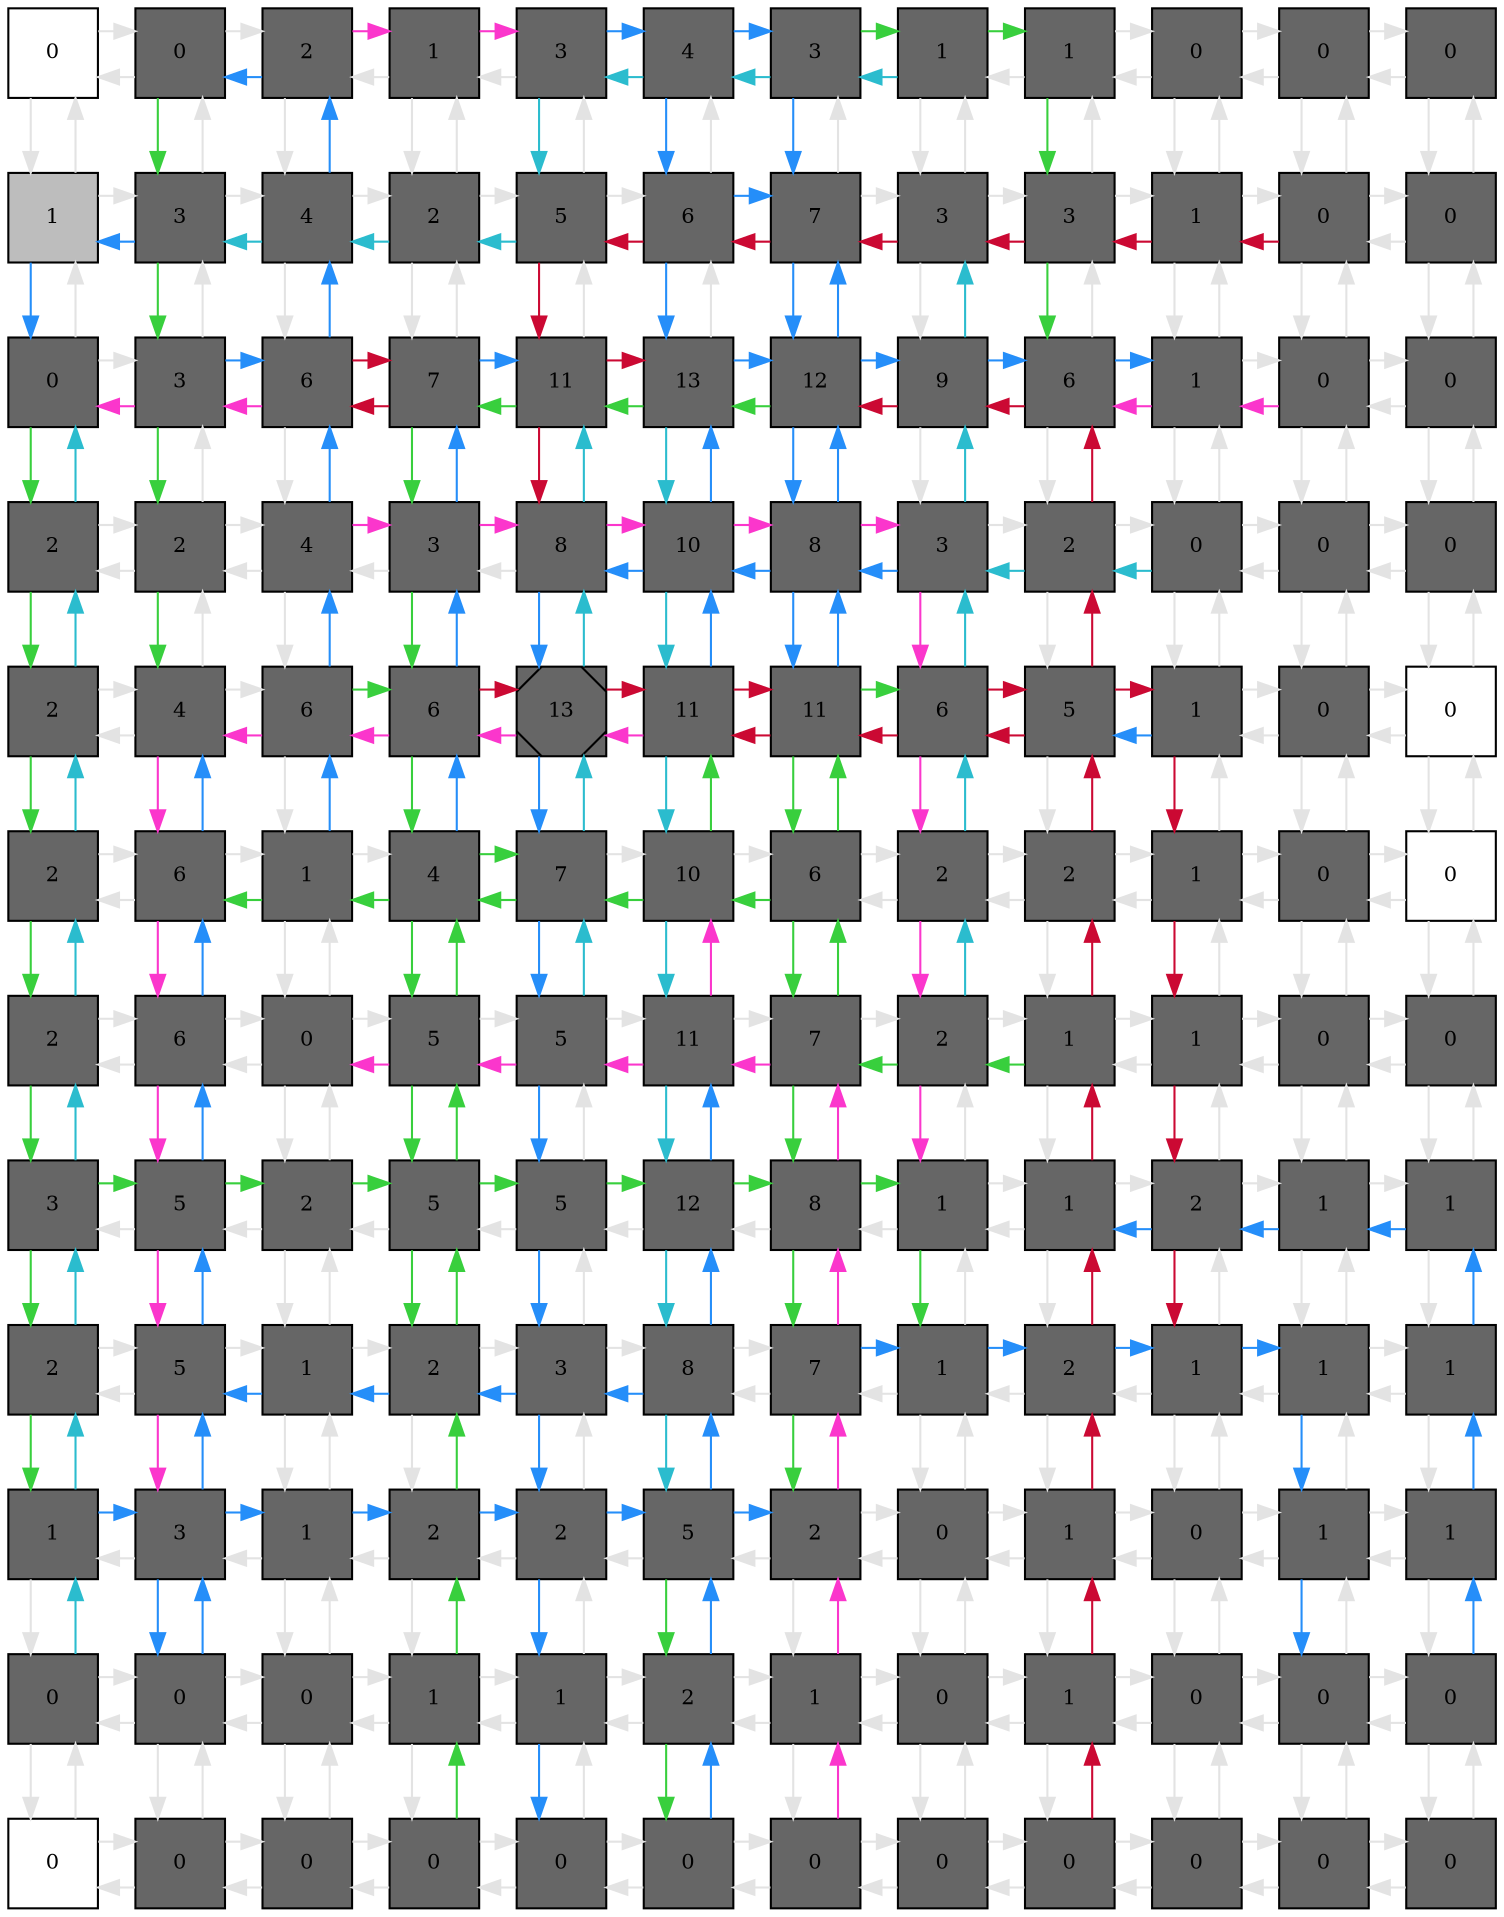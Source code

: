 digraph layout  {
rankdir=TB;
splines=ortho;
node [fixedsize=false, style=filled, width="0.6"];
edge [constraint=false];
0 [fillcolor="#FFFFFF", fontsize=10, label=0, shape=square, tooltip="name: None,\nin_degree: 2,\nout_degree: 2"];
1 [fillcolor="#666666", fontsize=10, label=0, shape=square, tooltip="name:  p115RhoGEF ,\nin_degree: 3,\nout_degree: 3"];
2 [fillcolor="#666666", fontsize=10, label=2, shape=square, tooltip="name:  Ga_1213 ,\nin_degree: 3,\nout_degree: 3"];
3 [fillcolor="#666666", fontsize=10, label=1, shape=square, tooltip="name:  Gbg_1213 ,\nin_degree: 3,\nout_degree: 3"];
4 [fillcolor="#666666", fontsize=10, label=3, shape=square, tooltip="name:  CaMK ,\nin_degree: 3,\nout_degree: 3"];
5 [fillcolor="#666666", fontsize=10, label=4, shape=square, tooltip="name:  CaMKK ,\nin_degree: 3,\nout_degree: 3"];
6 [fillcolor="#666666", fontsize=10, label=3, shape=square, tooltip="name:  RGS ,\nin_degree: 3,\nout_degree: 3"];
7 [fillcolor="#666666", fontsize=10, label=1, shape=square, tooltip="name:  alpha_1213R ,\nin_degree: 3,\nout_degree: 3"];
8 [fillcolor="#666666", fontsize=10, label=1, shape=square, tooltip="name:  Palpha_1213R ,\nin_degree: 3,\nout_degree: 3"];
9 [fillcolor="#666666", fontsize=10, label=0, shape=square, tooltip="name:  Palpha_sR ,\nin_degree: 3,\nout_degree: 3"];
10 [fillcolor="#666666", fontsize=10, label=0, shape=square, tooltip="name:  Palpha_qR ,\nin_degree: 3,\nout_degree: 3"];
11 [fillcolor="#666666", fontsize=10, label=0, shape=square, tooltip="name:  alpha_1213L ,\nin_degree: 2,\nout_degree: 2"];
12 [fillcolor="#bdbdbd", fontsize=10, label=1, shape=square, tooltip="name: None,\nin_degree: 3,\nout_degree: 3"];
13 [fillcolor="#666666", fontsize=10, label=3, shape=square, tooltip="name:  ExtPump ,\nin_degree: 4,\nout_degree: 4"];
14 [fillcolor="#666666", fontsize=10, label=4, shape=square, tooltip="name:  IP3 ,\nin_degree: 4,\nout_degree: 4"];
15 [fillcolor="#666666", fontsize=10, label=2, shape=square, tooltip="name:  Ca ,\nin_degree: 4,\nout_degree: 4"];
16 [fillcolor="#666666", fontsize=10, label=5, shape=square, tooltip="name:  IP3R1 ,\nin_degree: 4,\nout_degree: 4"];
17 [fillcolor="#666666", fontsize=10, label=6, shape=square, tooltip="name:  CaM ,\nin_degree: 4,\nout_degree: 4"];
18 [fillcolor="#666666", fontsize=10, label=7, shape=square, tooltip="name:  PLC_B ,\nin_degree: 4,\nout_degree: 4"];
19 [fillcolor="#666666", fontsize=10, label=3, shape=square, tooltip="name:  Gaq ,\nin_degree: 4,\nout_degree: 4"];
20 [fillcolor="#666666", fontsize=10, label=3, shape=square, tooltip="name:  Gbg_q ,\nin_degree: 4,\nout_degree: 4"];
21 [fillcolor="#666666", fontsize=10, label=1, shape=square, tooltip="name:  B_Arrestin ,\nin_degree: 4,\nout_degree: 4"];
22 [fillcolor="#666666", fontsize=10, label=0, shape=square, tooltip="name:  alpha_qR ,\nin_degree: 4,\nout_degree: 4"];
23 [fillcolor="#666666", fontsize=10, label=0, shape=square, tooltip="name:  alpha_qL ,\nin_degree: 3,\nout_degree: 3"];
24 [fillcolor="#666666", fontsize=10, label=0, shape=square, tooltip="name:  Ral ,\nin_degree: 3,\nout_degree: 3"];
25 [fillcolor="#666666", fontsize=10, label=3, shape=square, tooltip="name:  AA ,\nin_degree: 4,\nout_degree: 4"];
26 [fillcolor="#666666", fontsize=10, label=6, shape=square, tooltip="name:  PLA2 ,\nin_degree: 4,\nout_degree: 4"];
27 [fillcolor="#666666", fontsize=10, label=7, shape=square, tooltip="name:  Cbp ,\nin_degree: 4,\nout_degree: 4"];
28 [fillcolor="#666666", fontsize=10, label=11, shape=square, tooltip="name:  Csk ,\nin_degree: 4,\nout_degree: 4"];
29 [fillcolor="#666666", fontsize=10, label=13, shape=square, tooltip="name:  RasGRF_GRP ,\nin_degree: 4,\nout_degree: 4"];
30 [fillcolor="#666666", fontsize=10, label=12, shape=square, tooltip="name:  Gbg_i ,\nin_degree: 4,\nout_degree: 4"];
31 [fillcolor="#666666", fontsize=10, label=9, shape=square, tooltip="name:  RKIP ,\nin_degree: 4,\nout_degree: 4"];
32 [fillcolor="#666666", fontsize=10, label=6, shape=square, tooltip="name:  GRK ,\nin_degree: 4,\nout_degree: 4"];
33 [fillcolor="#666666", fontsize=10, label=1, shape=square, tooltip="name:  RalGDS ,\nin_degree: 4,\nout_degree: 4"];
34 [fillcolor="#666666", fontsize=10, label=0, shape=square, tooltip="name:  alpha_iR ,\nin_degree: 4,\nout_degree: 4"];
35 [fillcolor="#666666", fontsize=10, label=0, shape=square, tooltip="name:  Palpha_iR ,\nin_degree: 3,\nout_degree: 3"];
36 [fillcolor="#666666", fontsize=10, label=2, shape=square, tooltip="name:  PA ,\nin_degree: 3,\nout_degree: 3"];
37 [fillcolor="#666666", fontsize=10, label=2, shape=square, tooltip="name:  PI4K ,\nin_degree: 4,\nout_degree: 4"];
38 [fillcolor="#666666", fontsize=10, label=4, shape=square, tooltip="name:  PLC_g ,\nin_degree: 4,\nout_degree: 4"];
39 [fillcolor="#666666", fontsize=10, label=3, shape=square, tooltip="name:  SHP2 ,\nin_degree: 4,\nout_degree: 4"];
40 [fillcolor="#666666", fontsize=10, label=8, shape=square, tooltip="name:  DGK ,\nin_degree: 4,\nout_degree: 4"];
41 [fillcolor="#666666", fontsize=10, label=10, shape=square, tooltip="name:  DAG ,\nin_degree: 4,\nout_degree: 4"];
42 [fillcolor="#666666", fontsize=10, label=8, shape=square, tooltip="name:  Gai ,\nin_degree: 4,\nout_degree: 4"];
43 [fillcolor="#666666", fontsize=10, label=3, shape=square, tooltip="name:  Gas ,\nin_degree: 4,\nout_degree: 4"];
44 [fillcolor="#666666", fontsize=10, label=2, shape=square, tooltip="name:  Gbg_s ,\nin_degree: 4,\nout_degree: 4"];
45 [fillcolor="#666666", fontsize=10, label=0, shape=square, tooltip="name:  alpha_sR ,\nin_degree: 4,\nout_degree: 4"];
46 [fillcolor="#666666", fontsize=10, label=0, shape=square, tooltip="name:  alpha_sL ,\nin_degree: 4,\nout_degree: 4"];
47 [fillcolor="#666666", fontsize=10, label=0, shape=square, tooltip="name:  alpha_iL ,\nin_degree: 3,\nout_degree: 3"];
48 [fillcolor="#666666", fontsize=10, label=2, shape=square, tooltip="name:  ARF ,\nin_degree: 3,\nout_degree: 3"];
49 [fillcolor="#666666", fontsize=10, label=4, shape=square, tooltip="name:  PLD ,\nin_degree: 4,\nout_degree: 4"];
50 [fillcolor="#666666", fontsize=10, label=6, shape=square, tooltip="name:  PIP2_45 ,\nin_degree: 4,\nout_degree: 4"];
51 [fillcolor="#666666", fontsize=10, label=6, shape=square, tooltip="name:  Gab1 ,\nin_degree: 4,\nout_degree: 4"];
52 [fillcolor="#666666", fontsize=10, label=13, shape=Msquare, tooltip="name:  Tiam ,\nin_degree: 4,\nout_degree: 4"];
53 [fillcolor="#666666", fontsize=10, label=11, shape=square, tooltip="name:  PKC ,\nin_degree: 4,\nout_degree: 4"];
54 [fillcolor="#666666", fontsize=10, label=11, shape=square, tooltip="name:  Rap1 ,\nin_degree: 4,\nout_degree: 4"];
55 [fillcolor="#666666", fontsize=10, label=6, shape=square, tooltip="name:  AC ,\nin_degree: 4,\nout_degree: 4"];
56 [fillcolor="#666666", fontsize=10, label=5, shape=square, tooltip="name:  PKC_primed ,\nin_degree: 4,\nout_degree: 4"];
57 [fillcolor="#666666", fontsize=10, label=1, shape=square, tooltip="name:  PDK1 ,\nin_degree: 4,\nout_degree: 4"];
58 [fillcolor="#666666", fontsize=10, label=0, shape=square, tooltip="name:  p90RSK ,\nin_degree: 4,\nout_degree: 4"];
59 [fillcolor="#FFFFFF", fontsize=10, label=0, shape=square, tooltip="name: None,\nin_degree: 3,\nout_degree: 3"];
60 [fillcolor="#666666", fontsize=10, label=2, shape=square, tooltip="name:  PI5K ,\nin_degree: 3,\nout_degree: 3"];
61 [fillcolor="#666666", fontsize=10, label=6, shape=square, tooltip="name:  PIP2_34 ,\nin_degree: 4,\nout_degree: 4"];
62 [fillcolor="#666666", fontsize=10, label=1, shape=square, tooltip="name:  PIP3_345 ,\nin_degree: 4,\nout_degree: 4"];
63 [fillcolor="#666666", fontsize=10, label=4, shape=square, tooltip="name:  p120RasGAP ,\nin_degree: 4,\nout_degree: 4"];
64 [fillcolor="#666666", fontsize=10, label=7, shape=square, tooltip="name:  EGFR ,\nin_degree: 4,\nout_degree: 4"];
65 [fillcolor="#666666", fontsize=10, label=10, shape=square, tooltip="name:  Ras ,\nin_degree: 4,\nout_degree: 4"];
66 [fillcolor="#666666", fontsize=10, label=6, shape=square, tooltip="name:  PKA ,\nin_degree: 4,\nout_degree: 4"];
67 [fillcolor="#666666", fontsize=10, label=2, shape=square, tooltip="name:  Raf ,\nin_degree: 4,\nout_degree: 4"];
68 [fillcolor="#666666", fontsize=10, label=2, shape=square, tooltip="name:  cAMP ,\nin_degree: 4,\nout_degree: 4"];
69 [fillcolor="#666666", fontsize=10, label=1, shape=square, tooltip="name:  PDE4 ,\nin_degree: 4,\nout_degree: 4"];
70 [fillcolor="#666666", fontsize=10, label=0, shape=square, tooltip="name:  Raf_Loc ,\nin_degree: 4,\nout_degree: 4"];
71 [fillcolor="#FFFFFF", fontsize=10, label=0, shape=square, tooltip="name: None,\nin_degree: 3,\nout_degree: 3"];
72 [fillcolor="#666666", fontsize=10, label=2, shape=square, tooltip="name:  PIP_4 ,\nin_degree: 3,\nout_degree: 3"];
73 [fillcolor="#666666", fontsize=10, label=6, shape=square, tooltip="name:  Talin ,\nin_degree: 4,\nout_degree: 4"];
74 [fillcolor="#666666", fontsize=10, label=0, shape=square, tooltip="name:  PTEN ,\nin_degree: 4,\nout_degree: 4"];
75 [fillcolor="#666666", fontsize=10, label=5, shape=square, tooltip="name:  PI3K ,\nin_degree: 4,\nout_degree: 4"];
76 [fillcolor="#666666", fontsize=10, label=5, shape=square, tooltip="name:  Src ,\nin_degree: 4,\nout_degree: 4"];
77 [fillcolor="#666666", fontsize=10, label=11, shape=square, tooltip="name:  Akt ,\nin_degree: 4,\nout_degree: 4"];
78 [fillcolor="#666666", fontsize=10, label=7, shape=square, tooltip="name:  MLCK ,\nin_degree: 4,\nout_degree: 4"];
79 [fillcolor="#666666", fontsize=10, label=2, shape=square, tooltip="name:  PP2A ,\nin_degree: 4,\nout_degree: 4"];
80 [fillcolor="#666666", fontsize=10, label=1, shape=square, tooltip="name:  Erk ,\nin_degree: 4,\nout_degree: 4"];
81 [fillcolor="#666666", fontsize=10, label=1, shape=square, tooltip="name:  MKPs ,\nin_degree: 4,\nout_degree: 4"];
82 [fillcolor="#666666", fontsize=10, label=0, shape=square, tooltip="name:  Raf_DeP ,\nin_degree: 4,\nout_degree: 4"];
83 [fillcolor="#666666", fontsize=10, label=0, shape=square, tooltip="name:  Raf_Rest ,\nin_degree: 3,\nout_degree: 3"];
84 [fillcolor="#666666", fontsize=10, label=3, shape=square, tooltip="name:  Graf ,\nin_degree: 3,\nout_degree: 3"];
85 [fillcolor="#666666", fontsize=10, label=5, shape=square, tooltip="name:  Rho ,\nin_degree: 4,\nout_degree: 4"];
86 [fillcolor="#666666", fontsize=10, label=2, shape=square, tooltip="name:  p190RhoGAP ,\nin_degree: 4,\nout_degree: 4"];
87 [fillcolor="#666666", fontsize=10, label=5, shape=square, tooltip="name:  Fak ,\nin_degree: 4,\nout_degree: 4"];
88 [fillcolor="#666666", fontsize=10, label=5, shape=square, tooltip="name:  Shc ,\nin_degree: 4,\nout_degree: 4"];
89 [fillcolor="#666666", fontsize=10, label=12, shape=square, tooltip="name:  Integrins ,\nin_degree: 4,\nout_degree: 4"];
90 [fillcolor="#666666", fontsize=10, label=8, shape=square, tooltip="name:  MLCP ,\nin_degree: 4,\nout_degree: 4"];
91 [fillcolor="#666666", fontsize=10, label=1, shape=square, tooltip="name:  Mekk2 ,\nin_degree: 4,\nout_degree: 4"];
92 [fillcolor="#666666", fontsize=10, label=1, shape=square, tooltip="name:  Mek ,\nin_degree: 4,\nout_degree: 4"];
93 [fillcolor="#666666", fontsize=10, label=2, shape=square, tooltip="name:  SAPK ,\nin_degree: 4,\nout_degree: 4"];
94 [fillcolor="#666666", fontsize=10, label=1, shape=square, tooltip="name:  p38 ,\nin_degree: 4,\nout_degree: 4"];
95 [fillcolor="#666666", fontsize=10, label=1, shape=square, tooltip="name:  IL1_TNF ,\nin_degree: 3,\nout_degree: 3"];
96 [fillcolor="#666666", fontsize=10, label=2, shape=square, tooltip="name:  RhoK ,\nin_degree: 3,\nout_degree: 3"];
97 [fillcolor="#666666", fontsize=10, label=5, shape=square, tooltip="name:  Vinc ,\nin_degree: 4,\nout_degree: 4"];
98 [fillcolor="#666666", fontsize=10, label=1, shape=square, tooltip="name:  ILK ,\nin_degree: 4,\nout_degree: 4"];
99 [fillcolor="#666666", fontsize=10, label=2, shape=square, tooltip="name:  Sos ,\nin_degree: 4,\nout_degree: 4"];
100 [fillcolor="#666666", fontsize=10, label=3, shape=square, tooltip="name:  Grb2 ,\nin_degree: 4,\nout_degree: 4"];
101 [fillcolor="#666666", fontsize=10, label=8, shape=square, tooltip="name:  Myosin ,\nin_degree: 4,\nout_degree: 4"];
102 [fillcolor="#666666", fontsize=10, label=7, shape=square, tooltip="name:  PAK ,\nin_degree: 4,\nout_degree: 4"];
103 [fillcolor="#666666", fontsize=10, label=1, shape=square, tooltip="name:  Mekk1 ,\nin_degree: 4,\nout_degree: 4"];
104 [fillcolor="#666666", fontsize=10, label=2, shape=square, tooltip="name:  MKK7 ,\nin_degree: 4,\nout_degree: 4"];
105 [fillcolor="#666666", fontsize=10, label=1, shape=square, tooltip="name:  Mekk3 ,\nin_degree: 4,\nout_degree: 4"];
106 [fillcolor="#666666", fontsize=10, label=1, shape=square, tooltip="name:  IL1_TNFR ,\nin_degree: 4,\nout_degree: 4"];
107 [fillcolor="#666666", fontsize=10, label=1, shape=square, tooltip="name:  GCK ,\nin_degree: 3,\nout_degree: 3"];
108 [fillcolor="#666666", fontsize=10, label=1, shape=square, tooltip="name:  RalBP1 ,\nin_degree: 3,\nout_degree: 3"];
109 [fillcolor="#666666", fontsize=10, label=3, shape=square, tooltip="name:  RhoGDI ,\nin_degree: 4,\nout_degree: 4"];
110 [fillcolor="#666666", fontsize=10, label=1, shape=square, tooltip="name:  Pix_Cool ,\nin_degree: 4,\nout_degree: 4"];
111 [fillcolor="#666666", fontsize=10, label=2, shape=square, tooltip="name:  Crk ,\nin_degree: 4,\nout_degree: 4"];
112 [fillcolor="#666666", fontsize=10, label=2, shape=square, tooltip="name:  WASP ,\nin_degree: 4,\nout_degree: 4"];
113 [fillcolor="#666666", fontsize=10, label=5, shape=square, tooltip="name:  Cdc42 ,\nin_degree: 4,\nout_degree: 4"];
114 [fillcolor="#666666", fontsize=10, label=2, shape=square, tooltip="name:  Rac ,\nin_degree: 4,\nout_degree: 4"];
115 [fillcolor="#666666", fontsize=10, label=0, shape=square, tooltip="name:  MLK1 ,\nin_degree: 4,\nout_degree: 4"];
116 [fillcolor="#666666", fontsize=10, label=1, shape=square, tooltip="name:  MLK2 ,\nin_degree: 4,\nout_degree: 4"];
117 [fillcolor="#666666", fontsize=10, label=0, shape=square, tooltip="name:  Sek1 ,\nin_degree: 4,\nout_degree: 4"];
118 [fillcolor="#666666", fontsize=10, label=1, shape=square, tooltip="name:  MLK3 ,\nin_degree: 4,\nout_degree: 4"];
119 [fillcolor="#666666", fontsize=10, label=1, shape=square, tooltip="name:  Trafs ,\nin_degree: 3,\nout_degree: 3"];
120 [fillcolor="#666666", fontsize=10, label=0, shape=square, tooltip="name:  AND_34 ,\nin_degree: 3,\nout_degree: 3"];
121 [fillcolor="#666666", fontsize=10, label=0, shape=square, tooltip="name:  Actin ,\nin_degree: 4,\nout_degree: 4"];
122 [fillcolor="#666666", fontsize=10, label=0, shape=square, tooltip="name:  DOCK180 ,\nin_degree: 4,\nout_degree: 4"];
123 [fillcolor="#666666", fontsize=10, label=1, shape=square, tooltip="name:  Cas ,\nin_degree: 4,\nout_degree: 4"];
124 [fillcolor="#666666", fontsize=10, label=1, shape=square, tooltip="name:  Nck ,\nin_degree: 4,\nout_degree: 4"];
125 [fillcolor="#666666", fontsize=10, label=2, shape=square, tooltip="name:  PTPPEST ,\nin_degree: 4,\nout_degree: 4"];
126 [fillcolor="#666666", fontsize=10, label=1, shape=square, tooltip="name:  ECM ,\nin_degree: 4,\nout_degree: 4"];
127 [fillcolor="#666666", fontsize=10, label=0, shape=square, tooltip="name:  Mekk4 ,\nin_degree: 4,\nout_degree: 4"];
128 [fillcolor="#666666", fontsize=10, label=1, shape=square, tooltip="name:  ASK1 ,\nin_degree: 4,\nout_degree: 4"];
129 [fillcolor="#666666", fontsize=10, label=0, shape=square, tooltip="name:  MKK3 ,\nin_degree: 4,\nout_degree: 4"];
130 [fillcolor="#666666", fontsize=10, label=0, shape=square, tooltip="name:  MKK6 ,\nin_degree: 4,\nout_degree: 4"];
131 [fillcolor="#666666", fontsize=10, label=0, shape=square, tooltip="name:  Tpl2 ,\nin_degree: 3,\nout_degree: 3"];
132 [fillcolor="#FFFFFF", fontsize=10, label=0, shape=square, tooltip="name: None,\nin_degree: 2,\nout_degree: 2"];
133 [fillcolor="#666666", fontsize=10, label=0, shape=square, tooltip="name:  Arp_23 ,\nin_degree: 3,\nout_degree: 3"];
134 [fillcolor="#666666", fontsize=10, label=0, shape=square, tooltip="name:  B_Parvin ,\nin_degree: 3,\nout_degree: 3"];
135 [fillcolor="#666666", fontsize=10, label=0, shape=square, tooltip="name:  EGF ,\nin_degree: 3,\nout_degree: 3"];
136 [fillcolor="#666666", fontsize=10, label=0, shape=square, tooltip="name:  PTP1b ,\nin_degree: 3,\nout_degree: 3"];
137 [fillcolor="#666666", fontsize=10, label=0, shape=square, tooltip="name:  PTPa ,\nin_degree: 3,\nout_degree: 3"];
138 [fillcolor="#666666", fontsize=10, label=0, shape=square, tooltip="name:  Stress ,\nin_degree: 3,\nout_degree: 3"];
139 [fillcolor="#666666", fontsize=10, label=0, shape=square, tooltip="name:  NIK ,\nin_degree: 3,\nout_degree: 3"];
140 [fillcolor="#666666", fontsize=10, label=0, shape=square, tooltip="name:  Trx ,\nin_degree: 3,\nout_degree: 3"];
141 [fillcolor="#666666", fontsize=10, label=0, shape=square, tooltip="name:  TAO_12 ,\nin_degree: 3,\nout_degree: 3"];
142 [fillcolor="#666666", fontsize=10, label=0, shape=square, tooltip="name:  TAK1 ,\nin_degree: 3,\nout_degree: 3"];
143 [fillcolor="#666666", fontsize=10, label=0, shape=square, tooltip="name:  Tab_12 ,\nin_degree: 2,\nout_degree: 2"];
0 -> 1  [color=grey89, style="penwidth(0.1)", tooltip=" ", weight=1];
0 -> 12  [color=grey89, style="penwidth(0.1)", tooltip=" ", weight=1];
1 -> 0  [color=grey89, style="penwidth(0.1)", tooltip=" ", weight=1];
1 -> 2  [color=grey89, style="penwidth(0.1)", tooltip=" ", weight=1];
1 -> 13  [color="#38CF3D", style="penwidth(0.1)", tooltip="1( p115RhoGEF ) to 85( Rho )", weight=1];
2 -> 1  [color="#258EF9", style="penwidth(0.1)", tooltip="62( PIP3_345 ) to 1( p115RhoGEF )", weight=1];
2 -> 3  [color="#FB36CC", style="penwidth(0.1)", tooltip="62( PIP3_345 ) to 6( RGS )", weight=1];
2 -> 14  [color=grey89, style="penwidth(0.1)", tooltip=" ", weight=1];
3 -> 2  [color=grey89, style="penwidth(0.1)", tooltip=" ", weight=1];
3 -> 4  [color="#FB36CC", style="penwidth(0.1)", tooltip="62( PIP3_345 ) to 6( RGS )", weight=1];
3 -> 15  [color=grey89, style="penwidth(0.1)", tooltip=" ", weight=1];
4 -> 3  [color=grey89, style="penwidth(0.1)", tooltip=" ", weight=1];
4 -> 5  [color="#258EF9", style="penwidth(0.1)", tooltip="4( CaMK ) to 54( Rap1 )", weight=1];
4 -> 16  [color="#2BBCCE", style="penwidth(0.1)", tooltip="7( alpha_1213R ) to 64( EGFR )", weight=1];
5 -> 4  [color="#2BBCCE", style="penwidth(0.1)", tooltip="7( alpha_1213R ) to 64( EGFR )", weight=1];
5 -> 6  [color="#258EF9", style="penwidth(0.1)", tooltip="4( CaMK ) to 54( Rap1 )", weight=1];
5 -> 17  [color="#258EF9", style="penwidth(0.1)", tooltip="5( CaMKK ) to 77( Akt )", weight=1];
6 -> 5  [color="#2BBCCE", style="penwidth(0.1)", tooltip="7( alpha_1213R ) to 64( EGFR )", weight=1];
6 -> 7  [color="#38CF3D", style="penwidth(0.1)", tooltip="3( Gbg_1213 ) to 32( GRK )", weight=1];
6 -> 18  [color="#258EF9", style="penwidth(0.1)", tooltip="4( CaMK ) to 54( Rap1 )", weight=1];
7 -> 6  [color="#2BBCCE", style="penwidth(0.1)", tooltip="7( alpha_1213R ) to 64( EGFR )", weight=1];
7 -> 8  [color="#38CF3D", style="penwidth(0.1)", tooltip="3( Gbg_1213 ) to 32( GRK )", weight=1];
7 -> 19  [color=grey89, style="penwidth(0.1)", tooltip=" ", weight=1];
8 -> 7  [color=grey89, style="penwidth(0.1)", tooltip=" ", weight=1];
8 -> 9  [color=grey89, style="penwidth(0.1)", tooltip=" ", weight=1];
8 -> 20  [color="#38CF3D", style="penwidth(0.1)", tooltip="3( Gbg_1213 ) to 32( GRK )", weight=1];
9 -> 8  [color=grey89, style="penwidth(0.1)", tooltip=" ", weight=1];
9 -> 10  [color=grey89, style="penwidth(0.1)", tooltip=" ", weight=1];
9 -> 21  [color=grey89, style="penwidth(0.1)", tooltip=" ", weight=1];
10 -> 9  [color=grey89, style="penwidth(0.1)", tooltip=" ", weight=1];
10 -> 11  [color=grey89, style="penwidth(0.1)", tooltip=" ", weight=1];
10 -> 22  [color=grey89, style="penwidth(0.1)", tooltip=" ", weight=1];
11 -> 10  [color=grey89, style="penwidth(0.1)", tooltip=" ", weight=1];
11 -> 23  [color=grey89, style="penwidth(0.1)", tooltip=" ", weight=1];
12 -> 0  [color=grey89, style="penwidth(0.1)", tooltip=" ", weight=1];
12 -> 13  [color=grey89, style="penwidth(0.1)", tooltip=" ", weight=1];
12 -> 24  [color="#258EF9", style="penwidth(0.1)", tooltip="17( CaM ) to 24( Ral )", weight=1];
13 -> 1  [color=grey89, style="penwidth(0.1)", tooltip=" ", weight=1];
13 -> 12  [color="#258EF9", style="penwidth(0.1)", tooltip="17( CaM ) to 24( Ral )", weight=1];
13 -> 14  [color=grey89, style="penwidth(0.1)", tooltip=" ", weight=1];
13 -> 25  [color="#38CF3D", style="penwidth(0.1)", tooltip="1( p115RhoGEF ) to 85( Rho )", weight=1];
14 -> 2  [color="#258EF9", style="penwidth(0.1)", tooltip="62( PIP3_345 ) to 1( p115RhoGEF )", weight=1];
14 -> 13  [color="#2BBCCE", style="penwidth(0.1)", tooltip="19( Gaq ) to 37( PI4K )", weight=1];
14 -> 15  [color=grey89, style="penwidth(0.1)", tooltip=" ", weight=1];
14 -> 26  [color=grey89, style="penwidth(0.1)", tooltip=" ", weight=1];
15 -> 3  [color=grey89, style="penwidth(0.1)", tooltip=" ", weight=1];
15 -> 14  [color="#2BBCCE", style="penwidth(0.1)", tooltip="19( Gaq ) to 37( PI4K )", weight=1];
15 -> 16  [color=grey89, style="penwidth(0.1)", tooltip=" ", weight=1];
15 -> 27  [color=grey89, style="penwidth(0.1)", tooltip=" ", weight=1];
16 -> 4  [color=grey89, style="penwidth(0.1)", tooltip=" ", weight=1];
16 -> 15  [color="#2BBCCE", style="penwidth(0.1)", tooltip="19( Gaq ) to 37( PI4K )", weight=1];
16 -> 17  [color=grey89, style="penwidth(0.1)", tooltip=" ", weight=1];
16 -> 28  [color="#CB0933", style="penwidth(0.1)", tooltip="22( alpha_qR ) to 64( EGFR )", weight=1];
17 -> 5  [color=grey89, style="penwidth(0.1)", tooltip=" ", weight=1];
17 -> 16  [color="#CB0933", style="penwidth(0.1)", tooltip="22( alpha_qR ) to 64( EGFR )", weight=1];
17 -> 18  [color="#258EF9", style="penwidth(0.1)", tooltip="17( CaM ) to 78( MLCK )", weight=1];
17 -> 29  [color="#258EF9", style="penwidth(0.1)", tooltip="5( CaMKK ) to 77( Akt )", weight=1];
18 -> 6  [color=grey89, style="penwidth(0.1)", tooltip=" ", weight=1];
18 -> 17  [color="#CB0933", style="penwidth(0.1)", tooltip="22( alpha_qR ) to 64( EGFR )", weight=1];
18 -> 19  [color=grey89, style="penwidth(0.1)", tooltip=" ", weight=1];
18 -> 30  [color="#258EF9", style="penwidth(0.1)", tooltip="4( CaMK ) to 54( Rap1 )", weight=1];
19 -> 7  [color=grey89, style="penwidth(0.1)", tooltip=" ", weight=1];
19 -> 18  [color="#CB0933", style="penwidth(0.1)", tooltip="22( alpha_qR ) to 64( EGFR )", weight=1];
19 -> 20  [color=grey89, style="penwidth(0.1)", tooltip=" ", weight=1];
19 -> 31  [color=grey89, style="penwidth(0.1)", tooltip=" ", weight=1];
20 -> 8  [color=grey89, style="penwidth(0.1)", tooltip=" ", weight=1];
20 -> 19  [color="#CB0933", style="penwidth(0.1)", tooltip="22( alpha_qR ) to 64( EGFR )", weight=1];
20 -> 21  [color=grey89, style="penwidth(0.1)", tooltip=" ", weight=1];
20 -> 32  [color="#38CF3D", style="penwidth(0.1)", tooltip="3( Gbg_1213 ) to 32( GRK )", weight=1];
21 -> 9  [color=grey89, style="penwidth(0.1)", tooltip=" ", weight=1];
21 -> 20  [color="#CB0933", style="penwidth(0.1)", tooltip="22( alpha_qR ) to 64( EGFR )", weight=1];
21 -> 22  [color=grey89, style="penwidth(0.1)", tooltip=" ", weight=1];
21 -> 33  [color=grey89, style="penwidth(0.1)", tooltip=" ", weight=1];
22 -> 10  [color=grey89, style="penwidth(0.1)", tooltip=" ", weight=1];
22 -> 21  [color="#CB0933", style="penwidth(0.1)", tooltip="22( alpha_qR ) to 64( EGFR )", weight=1];
22 -> 23  [color=grey89, style="penwidth(0.1)", tooltip=" ", weight=1];
22 -> 34  [color=grey89, style="penwidth(0.1)", tooltip=" ", weight=1];
23 -> 11  [color=grey89, style="penwidth(0.1)", tooltip=" ", weight=1];
23 -> 22  [color=grey89, style="penwidth(0.1)", tooltip=" ", weight=1];
23 -> 35  [color=grey89, style="penwidth(0.1)", tooltip=" ", weight=1];
24 -> 12  [color=grey89, style="penwidth(0.1)", tooltip=" ", weight=1];
24 -> 25  [color=grey89, style="penwidth(0.1)", tooltip=" ", weight=1];
24 -> 36  [color="#38CF3D", style="penwidth(0.1)", tooltip="24( Ral ) to 108( RalBP1 )", weight=1];
25 -> 13  [color=grey89, style="penwidth(0.1)", tooltip=" ", weight=1];
25 -> 24  [color="#FB36CC", style="penwidth(0.1)", tooltip="33( RalGDS ) to 24( Ral )", weight=1];
25 -> 26  [color="#258EF9", style="penwidth(0.1)", tooltip="25( AA ) to 53( PKC )", weight=1];
25 -> 37  [color="#38CF3D", style="penwidth(0.1)", tooltip="1( p115RhoGEF ) to 85( Rho )", weight=1];
26 -> 14  [color="#258EF9", style="penwidth(0.1)", tooltip="62( PIP3_345 ) to 1( p115RhoGEF )", weight=1];
26 -> 25  [color="#FB36CC", style="penwidth(0.1)", tooltip="33( RalGDS ) to 24( Ral )", weight=1];
26 -> 27  [color="#CB0933", style="penwidth(0.1)", tooltip="62( PIP3_345 ) to 33( RalGDS )", weight=1];
26 -> 38  [color=grey89, style="penwidth(0.1)", tooltip=" ", weight=1];
27 -> 15  [color=grey89, style="penwidth(0.1)", tooltip=" ", weight=1];
27 -> 26  [color="#CB0933", style="penwidth(0.1)", tooltip="80( Erk ) to 26( PLA2 )", weight=1];
27 -> 28  [color="#258EF9", style="penwidth(0.1)", tooltip="87( Fak ) to 28( Csk )", weight=1];
27 -> 39  [color="#38CF3D", style="penwidth(0.1)", tooltip="30( Gbg_i ) to 75( PI3K )", weight=1];
28 -> 16  [color=grey89, style="penwidth(0.1)", tooltip=" ", weight=1];
28 -> 27  [color="#38CF3D", style="penwidth(0.1)", tooltip="30( Gbg_i ) to 75( PI3K )", weight=1];
28 -> 29  [color="#CB0933", style="penwidth(0.1)", tooltip="62( PIP3_345 ) to 33( RalGDS )", weight=1];
28 -> 40  [color="#CB0933", style="penwidth(0.1)", tooltip="22( alpha_qR ) to 64( EGFR )", weight=1];
29 -> 17  [color=grey89, style="penwidth(0.1)", tooltip=" ", weight=1];
29 -> 28  [color="#38CF3D", style="penwidth(0.1)", tooltip="30( Gbg_i ) to 75( PI3K )", weight=1];
29 -> 30  [color="#258EF9", style="penwidth(0.1)", tooltip="53( PKC ) to 33( RalGDS )", weight=1];
29 -> 41  [color="#2BBCCE", style="penwidth(0.1)", tooltip="30( Gbg_i ) to 113( Cdc42 )", weight=1];
30 -> 18  [color="#258EF9", style="penwidth(0.1)", tooltip="66( PKA ) to 16( IP3R1 )", weight=1];
30 -> 29  [color="#38CF3D", style="penwidth(0.1)", tooltip="30( Gbg_i ) to 75( PI3K )", weight=1];
30 -> 31  [color="#258EF9", style="penwidth(0.1)", tooltip="53( PKC ) to 33( RalGDS )", weight=1];
30 -> 42  [color="#258EF9", style="penwidth(0.1)", tooltip="4( CaMK ) to 54( Rap1 )", weight=1];
31 -> 19  [color="#2BBCCE", style="penwidth(0.1)", tooltip="79( PP2A ) to 16( IP3R1 )", weight=1];
31 -> 30  [color="#CB0933", style="penwidth(0.1)", tooltip="80( Erk ) to 26( PLA2 )", weight=1];
31 -> 32  [color="#258EF9", style="penwidth(0.1)", tooltip="53( PKC ) to 33( RalGDS )", weight=1];
31 -> 43  [color=grey89, style="penwidth(0.1)", tooltip=" ", weight=1];
32 -> 20  [color=grey89, style="penwidth(0.1)", tooltip=" ", weight=1];
32 -> 31  [color="#CB0933", style="penwidth(0.1)", tooltip="80( Erk ) to 26( PLA2 )", weight=1];
32 -> 33  [color="#258EF9", style="penwidth(0.1)", tooltip="53( PKC ) to 33( RalGDS )", weight=1];
32 -> 44  [color=grey89, style="penwidth(0.1)", tooltip=" ", weight=1];
33 -> 21  [color=grey89, style="penwidth(0.1)", tooltip=" ", weight=1];
33 -> 32  [color="#FB36CC", style="penwidth(0.1)", tooltip="34( alpha_iR ) to 64( EGFR )", weight=1];
33 -> 34  [color=grey89, style="penwidth(0.1)", tooltip=" ", weight=1];
33 -> 45  [color=grey89, style="penwidth(0.1)", tooltip=" ", weight=1];
34 -> 22  [color=grey89, style="penwidth(0.1)", tooltip=" ", weight=1];
34 -> 33  [color="#FB36CC", style="penwidth(0.1)", tooltip="34( alpha_iR ) to 64( EGFR )", weight=1];
34 -> 35  [color=grey89, style="penwidth(0.1)", tooltip=" ", weight=1];
34 -> 46  [color=grey89, style="penwidth(0.1)", tooltip=" ", weight=1];
35 -> 23  [color=grey89, style="penwidth(0.1)", tooltip=" ", weight=1];
35 -> 34  [color=grey89, style="penwidth(0.1)", tooltip=" ", weight=1];
35 -> 47  [color=grey89, style="penwidth(0.1)", tooltip=" ", weight=1];
36 -> 24  [color="#2BBCCE", style="penwidth(0.1)", tooltip="120( AND_34 ) to 24( Ral )", weight=1];
36 -> 37  [color=grey89, style="penwidth(0.1)", tooltip=" ", weight=1];
36 -> 48  [color="#38CF3D", style="penwidth(0.1)", tooltip="24( Ral ) to 108( RalBP1 )", weight=1];
37 -> 25  [color=grey89, style="penwidth(0.1)", tooltip=" ", weight=1];
37 -> 36  [color=grey89, style="penwidth(0.1)", tooltip=" ", weight=1];
37 -> 38  [color=grey89, style="penwidth(0.1)", tooltip=" ", weight=1];
37 -> 49  [color="#38CF3D", style="penwidth(0.1)", tooltip="1( p115RhoGEF ) to 85( Rho )", weight=1];
38 -> 26  [color="#258EF9", style="penwidth(0.1)", tooltip="62( PIP3_345 ) to 1( p115RhoGEF )", weight=1];
38 -> 37  [color=grey89, style="penwidth(0.1)", tooltip=" ", weight=1];
38 -> 39  [color="#FB36CC", style="penwidth(0.1)", tooltip="38( PLC_g ) to 91( Mekk2 )", weight=1];
38 -> 50  [color=grey89, style="penwidth(0.1)", tooltip=" ", weight=1];
39 -> 27  [color="#258EF9", style="penwidth(0.1)", tooltip="87( Fak ) to 28( Csk )", weight=1];
39 -> 38  [color=grey89, style="penwidth(0.1)", tooltip=" ", weight=1];
39 -> 40  [color="#FB36CC", style="penwidth(0.1)", tooltip="38( PLC_g ) to 91( Mekk2 )", weight=1];
39 -> 51  [color="#38CF3D", style="penwidth(0.1)", tooltip="30( Gbg_i ) to 75( PI3K )", weight=1];
40 -> 28  [color="#2BBCCE", style="penwidth(0.1)", tooltip="76( Src ) to 32( GRK )", weight=1];
40 -> 39  [color=grey89, style="penwidth(0.1)", tooltip=" ", weight=1];
40 -> 41  [color="#FB36CC", style="penwidth(0.1)", tooltip="38( PLC_g ) to 91( Mekk2 )", weight=1];
40 -> 52  [color="#258EF9", style="penwidth(0.1)", tooltip="43( Gas ) to 76( Src )", weight=1];
41 -> 29  [color="#258EF9", style="penwidth(0.1)", tooltip="53( PKC ) to 33( RalGDS )", weight=1];
41 -> 40  [color="#258EF9", style="penwidth(0.1)", tooltip="43( Gas ) to 76( Src )", weight=1];
41 -> 42  [color="#FB36CC", style="penwidth(0.1)", tooltip="38( PLC_g ) to 91( Mekk2 )", weight=1];
41 -> 53  [color="#2BBCCE", style="penwidth(0.1)", tooltip="30( Gbg_i ) to 113( Cdc42 )", weight=1];
42 -> 30  [color="#258EF9", style="penwidth(0.1)", tooltip="66( PKA ) to 16( IP3R1 )", weight=1];
42 -> 41  [color="#258EF9", style="penwidth(0.1)", tooltip="43( Gas ) to 76( Src )", weight=1];
42 -> 43  [color="#FB36CC", style="penwidth(0.1)", tooltip="38( PLC_g ) to 91( Mekk2 )", weight=1];
42 -> 54  [color="#258EF9", style="penwidth(0.1)", tooltip="4( CaMK ) to 54( Rap1 )", weight=1];
43 -> 31  [color="#2BBCCE", style="penwidth(0.1)", tooltip="79( PP2A ) to 16( IP3R1 )", weight=1];
43 -> 42  [color="#258EF9", style="penwidth(0.1)", tooltip="43( Gas ) to 76( Src )", weight=1];
43 -> 44  [color=grey89, style="penwidth(0.1)", tooltip=" ", weight=1];
43 -> 55  [color="#FB36CC", style="penwidth(0.1)", tooltip="38( PLC_g ) to 91( Mekk2 )", weight=1];
44 -> 32  [color="#CB0933", style="penwidth(0.1)", tooltip="80( Erk ) to 26( PLA2 )", weight=1];
44 -> 43  [color="#2BBCCE", style="penwidth(0.1)", tooltip="45( alpha_sR ) to 76( Src )", weight=1];
44 -> 45  [color=grey89, style="penwidth(0.1)", tooltip=" ", weight=1];
44 -> 56  [color=grey89, style="penwidth(0.1)", tooltip=" ", weight=1];
45 -> 33  [color=grey89, style="penwidth(0.1)", tooltip=" ", weight=1];
45 -> 44  [color="#2BBCCE", style="penwidth(0.1)", tooltip="45( alpha_sR ) to 76( Src )", weight=1];
45 -> 46  [color=grey89, style="penwidth(0.1)", tooltip=" ", weight=1];
45 -> 57  [color=grey89, style="penwidth(0.1)", tooltip=" ", weight=1];
46 -> 34  [color=grey89, style="penwidth(0.1)", tooltip=" ", weight=1];
46 -> 45  [color=grey89, style="penwidth(0.1)", tooltip=" ", weight=1];
46 -> 47  [color=grey89, style="penwidth(0.1)", tooltip=" ", weight=1];
46 -> 58  [color=grey89, style="penwidth(0.1)", tooltip=" ", weight=1];
47 -> 35  [color=grey89, style="penwidth(0.1)", tooltip=" ", weight=1];
47 -> 46  [color=grey89, style="penwidth(0.1)", tooltip=" ", weight=1];
47 -> 59  [color=grey89, style="penwidth(0.1)", tooltip=" ", weight=1];
48 -> 36  [color="#2BBCCE", style="penwidth(0.1)", tooltip="120( AND_34 ) to 24( Ral )", weight=1];
48 -> 49  [color=grey89, style="penwidth(0.1)", tooltip=" ", weight=1];
48 -> 60  [color="#38CF3D", style="penwidth(0.1)", tooltip="24( Ral ) to 108( RalBP1 )", weight=1];
49 -> 37  [color=grey89, style="penwidth(0.1)", tooltip=" ", weight=1];
49 -> 48  [color=grey89, style="penwidth(0.1)", tooltip=" ", weight=1];
49 -> 50  [color=grey89, style="penwidth(0.1)", tooltip=" ", weight=1];
49 -> 61  [color="#FB36CC", style="penwidth(0.1)", tooltip="53( PKC ) to 109( RhoGDI )", weight=1];
50 -> 38  [color="#258EF9", style="penwidth(0.1)", tooltip="62( PIP3_345 ) to 1( p115RhoGEF )", weight=1];
50 -> 49  [color="#FB36CC", style="penwidth(0.1)", tooltip="53( PKC ) to 109( RhoGDI )", weight=1];
50 -> 51  [color="#38CF3D", style="penwidth(0.1)", tooltip="50( PIP2_45 ) to 112( WASP )", weight=1];
50 -> 62  [color=grey89, style="penwidth(0.1)", tooltip=" ", weight=1];
51 -> 39  [color="#258EF9", style="penwidth(0.1)", tooltip="87( Fak ) to 28( Csk )", weight=1];
51 -> 50  [color="#FB36CC", style="penwidth(0.1)", tooltip="53( PKC ) to 109( RhoGDI )", weight=1];
51 -> 52  [color="#CB0933", style="penwidth(0.1)", tooltip="51( Gab1 ) to 105( Mekk3 )", weight=1];
51 -> 63  [color="#38CF3D", style="penwidth(0.1)", tooltip="30( Gbg_i ) to 75( PI3K )", weight=1];
52 -> 40  [color="#2BBCCE", style="penwidth(0.1)", tooltip="76( Src ) to 32( GRK )", weight=1];
52 -> 51  [color="#FB36CC", style="penwidth(0.1)", tooltip="53( PKC ) to 109( RhoGDI )", weight=1];
52 -> 53  [color="#CB0933", style="penwidth(0.1)", tooltip="51( Gab1 ) to 105( Mekk3 )", weight=1];
52 -> 64  [color="#258EF9", style="penwidth(0.1)", tooltip="43( Gas ) to 76( Src )", weight=1];
53 -> 41  [color="#258EF9", style="penwidth(0.1)", tooltip="53( PKC ) to 33( RalGDS )", weight=1];
53 -> 52  [color="#FB36CC", style="penwidth(0.1)", tooltip="53( PKC ) to 109( RhoGDI )", weight=1];
53 -> 54  [color="#CB0933", style="penwidth(0.1)", tooltip="51( Gab1 ) to 105( Mekk3 )", weight=1];
53 -> 65  [color="#2BBCCE", style="penwidth(0.1)", tooltip="30( Gbg_i ) to 113( Cdc42 )", weight=1];
54 -> 42  [color="#258EF9", style="penwidth(0.1)", tooltip="66( PKA ) to 16( IP3R1 )", weight=1];
54 -> 53  [color="#CB0933", style="penwidth(0.1)", tooltip="140( Trx ) to 53( PKC )", weight=1];
54 -> 55  [color="#38CF3D", style="penwidth(0.1)", tooltip="126( ECM ) to 55( AC )", weight=1];
54 -> 66  [color="#38CF3D", style="penwidth(0.1)", tooltip="30( Gbg_i ) to 114( Rac )", weight=1];
55 -> 43  [color="#2BBCCE", style="penwidth(0.1)", tooltip="79( PP2A ) to 16( IP3R1 )", weight=1];
55 -> 54  [color="#CB0933", style="penwidth(0.1)", tooltip="140( Trx ) to 53( PKC )", weight=1];
55 -> 56  [color="#CB0933", style="penwidth(0.1)", tooltip="51( Gab1 ) to 105( Mekk3 )", weight=1];
55 -> 67  [color="#FB36CC", style="penwidth(0.1)", tooltip="38( PLC_g ) to 91( Mekk2 )", weight=1];
56 -> 44  [color="#CB0933", style="penwidth(0.1)", tooltip="80( Erk ) to 26( PLA2 )", weight=1];
56 -> 55  [color="#CB0933", style="penwidth(0.1)", tooltip="140( Trx ) to 53( PKC )", weight=1];
56 -> 57  [color="#CB0933", style="penwidth(0.1)", tooltip="51( Gab1 ) to 105( Mekk3 )", weight=1];
56 -> 68  [color=grey89, style="penwidth(0.1)", tooltip=" ", weight=1];
57 -> 45  [color=grey89, style="penwidth(0.1)", tooltip=" ", weight=1];
57 -> 56  [color="#258EF9", style="penwidth(0.1)", tooltip="57( PDK1 ) to 77( Akt )", weight=1];
57 -> 58  [color=grey89, style="penwidth(0.1)", tooltip=" ", weight=1];
57 -> 69  [color="#CB0933", style="penwidth(0.1)", tooltip="51( Gab1 ) to 105( Mekk3 )", weight=1];
58 -> 46  [color=grey89, style="penwidth(0.1)", tooltip=" ", weight=1];
58 -> 57  [color=grey89, style="penwidth(0.1)", tooltip=" ", weight=1];
58 -> 59  [color=grey89, style="penwidth(0.1)", tooltip=" ", weight=1];
58 -> 70  [color=grey89, style="penwidth(0.1)", tooltip=" ", weight=1];
59 -> 47  [color=grey89, style="penwidth(0.1)", tooltip=" ", weight=1];
59 -> 58  [color=grey89, style="penwidth(0.1)", tooltip=" ", weight=1];
59 -> 71  [color=grey89, style="penwidth(0.1)", tooltip=" ", weight=1];
60 -> 48  [color="#2BBCCE", style="penwidth(0.1)", tooltip="120( AND_34 ) to 24( Ral )", weight=1];
60 -> 61  [color=grey89, style="penwidth(0.1)", tooltip=" ", weight=1];
60 -> 72  [color="#38CF3D", style="penwidth(0.1)", tooltip="24( Ral ) to 108( RalBP1 )", weight=1];
61 -> 49  [color="#258EF9", style="penwidth(0.1)", tooltip="121( Actin ) to 49( PLD )", weight=1];
61 -> 60  [color=grey89, style="penwidth(0.1)", tooltip=" ", weight=1];
61 -> 62  [color=grey89, style="penwidth(0.1)", tooltip=" ", weight=1];
61 -> 73  [color="#FB36CC", style="penwidth(0.1)", tooltip="53( PKC ) to 109( RhoGDI )", weight=1];
62 -> 50  [color="#258EF9", style="penwidth(0.1)", tooltip="62( PIP3_345 ) to 1( p115RhoGEF )", weight=1];
62 -> 61  [color="#38CF3D", style="penwidth(0.1)", tooltip="66( PKA ) to 85( Rho )", weight=1];
62 -> 63  [color=grey89, style="penwidth(0.1)", tooltip=" ", weight=1];
62 -> 74  [color=grey89, style="penwidth(0.1)", tooltip=" ", weight=1];
63 -> 51  [color="#258EF9", style="penwidth(0.1)", tooltip="87( Fak ) to 28( Csk )", weight=1];
63 -> 62  [color="#38CF3D", style="penwidth(0.1)", tooltip="66( PKA ) to 85( Rho )", weight=1];
63 -> 64  [color="#38CF3D", style="penwidth(0.1)", tooltip="135( EGF ) to 64( EGFR )", weight=1];
63 -> 75  [color="#38CF3D", style="penwidth(0.1)", tooltip="30( Gbg_i ) to 75( PI3K )", weight=1];
64 -> 52  [color="#2BBCCE", style="penwidth(0.1)", tooltip="76( Src ) to 32( GRK )", weight=1];
64 -> 63  [color="#38CF3D", style="penwidth(0.1)", tooltip="66( PKA ) to 85( Rho )", weight=1];
64 -> 65  [color=grey89, style="penwidth(0.1)", tooltip=" ", weight=1];
64 -> 76  [color="#258EF9", style="penwidth(0.1)", tooltip="43( Gas ) to 76( Src )", weight=1];
65 -> 53  [color="#38CF3D", style="penwidth(0.1)", tooltip="65( Ras ) to 33( RalGDS )", weight=1];
65 -> 64  [color="#38CF3D", style="penwidth(0.1)", tooltip="66( PKA ) to 85( Rho )", weight=1];
65 -> 66  [color=grey89, style="penwidth(0.1)", tooltip=" ", weight=1];
65 -> 77  [color="#2BBCCE", style="penwidth(0.1)", tooltip="30( Gbg_i ) to 113( Cdc42 )", weight=1];
66 -> 54  [color="#38CF3D", style="penwidth(0.1)", tooltip="126( ECM ) to 55( AC )", weight=1];
66 -> 65  [color="#38CF3D", style="penwidth(0.1)", tooltip="66( PKA ) to 85( Rho )", weight=1];
66 -> 67  [color=grey89, style="penwidth(0.1)", tooltip=" ", weight=1];
66 -> 78  [color="#38CF3D", style="penwidth(0.1)", tooltip="30( Gbg_i ) to 114( Rac )", weight=1];
67 -> 55  [color="#2BBCCE", style="penwidth(0.1)", tooltip="79( PP2A ) to 16( IP3R1 )", weight=1];
67 -> 66  [color=grey89, style="penwidth(0.1)", tooltip=" ", weight=1];
67 -> 68  [color=grey89, style="penwidth(0.1)", tooltip=" ", weight=1];
67 -> 79  [color="#FB36CC", style="penwidth(0.1)", tooltip="38( PLC_g ) to 91( Mekk2 )", weight=1];
68 -> 56  [color="#CB0933", style="penwidth(0.1)", tooltip="80( Erk ) to 26( PLA2 )", weight=1];
68 -> 67  [color=grey89, style="penwidth(0.1)", tooltip=" ", weight=1];
68 -> 69  [color=grey89, style="penwidth(0.1)", tooltip=" ", weight=1];
68 -> 80  [color=grey89, style="penwidth(0.1)", tooltip=" ", weight=1];
69 -> 57  [color=grey89, style="penwidth(0.1)", tooltip=" ", weight=1];
69 -> 68  [color=grey89, style="penwidth(0.1)", tooltip=" ", weight=1];
69 -> 70  [color=grey89, style="penwidth(0.1)", tooltip=" ", weight=1];
69 -> 81  [color="#CB0933", style="penwidth(0.1)", tooltip="51( Gab1 ) to 105( Mekk3 )", weight=1];
70 -> 58  [color=grey89, style="penwidth(0.1)", tooltip=" ", weight=1];
70 -> 69  [color=grey89, style="penwidth(0.1)", tooltip=" ", weight=1];
70 -> 71  [color=grey89, style="penwidth(0.1)", tooltip=" ", weight=1];
70 -> 82  [color=grey89, style="penwidth(0.1)", tooltip=" ", weight=1];
71 -> 59  [color=grey89, style="penwidth(0.1)", tooltip=" ", weight=1];
71 -> 70  [color=grey89, style="penwidth(0.1)", tooltip=" ", weight=1];
71 -> 83  [color=grey89, style="penwidth(0.1)", tooltip=" ", weight=1];
72 -> 60  [color="#2BBCCE", style="penwidth(0.1)", tooltip="120( AND_34 ) to 24( Ral )", weight=1];
72 -> 73  [color=grey89, style="penwidth(0.1)", tooltip=" ", weight=1];
72 -> 84  [color="#38CF3D", style="penwidth(0.1)", tooltip="24( Ral ) to 108( RalBP1 )", weight=1];
73 -> 61  [color="#258EF9", style="penwidth(0.1)", tooltip="121( Actin ) to 49( PLD )", weight=1];
73 -> 72  [color=grey89, style="penwidth(0.1)", tooltip=" ", weight=1];
73 -> 74  [color=grey89, style="penwidth(0.1)", tooltip=" ", weight=1];
73 -> 85  [color="#FB36CC", style="penwidth(0.1)", tooltip="53( PKC ) to 109( RhoGDI )", weight=1];
74 -> 62  [color=grey89, style="penwidth(0.1)", tooltip=" ", weight=1];
74 -> 73  [color=grey89, style="penwidth(0.1)", tooltip=" ", weight=1];
74 -> 75  [color=grey89, style="penwidth(0.1)", tooltip=" ", weight=1];
74 -> 86  [color=grey89, style="penwidth(0.1)", tooltip=" ", weight=1];
75 -> 63  [color="#38CF3D", style="penwidth(0.1)", tooltip="135( EGF ) to 64( EGFR )", weight=1];
75 -> 74  [color="#FB36CC", style="penwidth(0.1)", tooltip="138( Stress ) to 74( PTEN )", weight=1];
75 -> 76  [color=grey89, style="penwidth(0.1)", tooltip=" ", weight=1];
75 -> 87  [color="#38CF3D", style="penwidth(0.1)", tooltip="80( Erk ) to 99( Sos )", weight=1];
76 -> 64  [color="#2BBCCE", style="penwidth(0.1)", tooltip="76( Src ) to 32( GRK )", weight=1];
76 -> 75  [color="#FB36CC", style="penwidth(0.1)", tooltip="138( Stress ) to 74( PTEN )", weight=1];
76 -> 77  [color=grey89, style="penwidth(0.1)", tooltip=" ", weight=1];
76 -> 88  [color="#258EF9", style="penwidth(0.1)", tooltip="64( EGFR ) to 136( PTP1b )", weight=1];
77 -> 65  [color="#FB36CC", style="penwidth(0.1)", tooltip="113( Cdc42 ) to 49( PLD )", weight=1];
77 -> 76  [color="#FB36CC", style="penwidth(0.1)", tooltip="138( Stress ) to 74( PTEN )", weight=1];
77 -> 78  [color=grey89, style="penwidth(0.1)", tooltip=" ", weight=1];
77 -> 89  [color="#2BBCCE", style="penwidth(0.1)", tooltip="30( Gbg_i ) to 113( Cdc42 )", weight=1];
78 -> 66  [color="#38CF3D", style="penwidth(0.1)", tooltip="126( ECM ) to 55( AC )", weight=1];
78 -> 77  [color="#FB36CC", style="penwidth(0.1)", tooltip="138( Stress ) to 74( PTEN )", weight=1];
78 -> 79  [color=grey89, style="penwidth(0.1)", tooltip=" ", weight=1];
78 -> 90  [color="#38CF3D", style="penwidth(0.1)", tooltip="30( Gbg_i ) to 114( Rac )", weight=1];
79 -> 67  [color="#2BBCCE", style="penwidth(0.1)", tooltip="79( PP2A ) to 16( IP3R1 )", weight=1];
79 -> 78  [color="#38CF3D", style="penwidth(0.1)", tooltip="80( Erk ) to 99( Sos )", weight=1];
79 -> 80  [color=grey89, style="penwidth(0.1)", tooltip=" ", weight=1];
79 -> 91  [color="#FB36CC", style="penwidth(0.1)", tooltip="38( PLC_g ) to 91( Mekk2 )", weight=1];
80 -> 68  [color="#CB0933", style="penwidth(0.1)", tooltip="80( Erk ) to 26( PLA2 )", weight=1];
80 -> 79  [color="#38CF3D", style="penwidth(0.1)", tooltip="80( Erk ) to 99( Sos )", weight=1];
80 -> 81  [color=grey89, style="penwidth(0.1)", tooltip=" ", weight=1];
80 -> 92  [color=grey89, style="penwidth(0.1)", tooltip=" ", weight=1];
81 -> 69  [color=grey89, style="penwidth(0.1)", tooltip=" ", weight=1];
81 -> 80  [color=grey89, style="penwidth(0.1)", tooltip=" ", weight=1];
81 -> 82  [color=grey89, style="penwidth(0.1)", tooltip=" ", weight=1];
81 -> 93  [color="#CB0933", style="penwidth(0.1)", tooltip="51( Gab1 ) to 105( Mekk3 )", weight=1];
82 -> 70  [color=grey89, style="penwidth(0.1)", tooltip=" ", weight=1];
82 -> 81  [color=grey89, style="penwidth(0.1)", tooltip=" ", weight=1];
82 -> 83  [color=grey89, style="penwidth(0.1)", tooltip=" ", weight=1];
82 -> 94  [color=grey89, style="penwidth(0.1)", tooltip=" ", weight=1];
83 -> 71  [color=grey89, style="penwidth(0.1)", tooltip=" ", weight=1];
83 -> 82  [color=grey89, style="penwidth(0.1)", tooltip=" ", weight=1];
83 -> 95  [color=grey89, style="penwidth(0.1)", tooltip=" ", weight=1];
84 -> 72  [color="#2BBCCE", style="penwidth(0.1)", tooltip="120( AND_34 ) to 24( Ral )", weight=1];
84 -> 85  [color="#38CF3D", style="penwidth(0.1)", tooltip="96( RhoK ) to 90( MLCP )", weight=1];
84 -> 96  [color="#38CF3D", style="penwidth(0.1)", tooltip="24( Ral ) to 108( RalBP1 )", weight=1];
85 -> 73  [color="#258EF9", style="penwidth(0.1)", tooltip="121( Actin ) to 49( PLD )", weight=1];
85 -> 84  [color=grey89, style="penwidth(0.1)", tooltip=" ", weight=1];
85 -> 86  [color="#38CF3D", style="penwidth(0.1)", tooltip="85( Rho ) to 103( Mekk1 )", weight=1];
85 -> 97  [color="#FB36CC", style="penwidth(0.1)", tooltip="53( PKC ) to 109( RhoGDI )", weight=1];
86 -> 74  [color=grey89, style="penwidth(0.1)", tooltip=" ", weight=1];
86 -> 85  [color=grey89, style="penwidth(0.1)", tooltip=" ", weight=1];
86 -> 87  [color="#38CF3D", style="penwidth(0.1)", tooltip="85( Rho ) to 103( Mekk1 )", weight=1];
86 -> 98  [color=grey89, style="penwidth(0.1)", tooltip=" ", weight=1];
87 -> 75  [color="#38CF3D", style="penwidth(0.1)", tooltip="135( EGF ) to 64( EGFR )", weight=1];
87 -> 86  [color=grey89, style="penwidth(0.1)", tooltip=" ", weight=1];
87 -> 88  [color="#38CF3D", style="penwidth(0.1)", tooltip="85( Rho ) to 103( Mekk1 )", weight=1];
87 -> 99  [color="#38CF3D", style="penwidth(0.1)", tooltip="80( Erk ) to 99( Sos )", weight=1];
88 -> 76  [color=grey89, style="penwidth(0.1)", tooltip=" ", weight=1];
88 -> 87  [color=grey89, style="penwidth(0.1)", tooltip=" ", weight=1];
88 -> 89  [color="#38CF3D", style="penwidth(0.1)", tooltip="85( Rho ) to 103( Mekk1 )", weight=1];
88 -> 100  [color="#258EF9", style="penwidth(0.1)", tooltip="64( EGFR ) to 136( PTP1b )", weight=1];
89 -> 77  [color="#258EF9", style="penwidth(0.1)", tooltip="137( PTPa ) to 76( Src )", weight=1];
89 -> 88  [color=grey89, style="penwidth(0.1)", tooltip=" ", weight=1];
89 -> 90  [color="#38CF3D", style="penwidth(0.1)", tooltip="85( Rho ) to 103( Mekk1 )", weight=1];
89 -> 101  [color="#2BBCCE", style="penwidth(0.1)", tooltip="30( Gbg_i ) to 113( Cdc42 )", weight=1];
90 -> 78  [color="#FB36CC", style="penwidth(0.1)", tooltip="138( Stress ) to 74( PTEN )", weight=1];
90 -> 89  [color=grey89, style="penwidth(0.1)", tooltip=" ", weight=1];
90 -> 91  [color="#38CF3D", style="penwidth(0.1)", tooltip="85( Rho ) to 103( Mekk1 )", weight=1];
90 -> 102  [color="#38CF3D", style="penwidth(0.1)", tooltip="30( Gbg_i ) to 114( Rac )", weight=1];
91 -> 79  [color=grey89, style="penwidth(0.1)", tooltip=" ", weight=1];
91 -> 90  [color=grey89, style="penwidth(0.1)", tooltip=" ", weight=1];
91 -> 92  [color=grey89, style="penwidth(0.1)", tooltip=" ", weight=1];
91 -> 103  [color="#38CF3D", style="penwidth(0.1)", tooltip="85( Rho ) to 103( Mekk1 )", weight=1];
92 -> 80  [color="#CB0933", style="penwidth(0.1)", tooltip="140( Trx ) to 53( PKC )", weight=1];
92 -> 91  [color=grey89, style="penwidth(0.1)", tooltip=" ", weight=1];
92 -> 93  [color=grey89, style="penwidth(0.1)", tooltip=" ", weight=1];
92 -> 104  [color=grey89, style="penwidth(0.1)", tooltip=" ", weight=1];
93 -> 81  [color=grey89, style="penwidth(0.1)", tooltip=" ", weight=1];
93 -> 92  [color="#258EF9", style="penwidth(0.1)", tooltip="131( Tpl2 ) to 92( Mek )", weight=1];
93 -> 94  [color=grey89, style="penwidth(0.1)", tooltip=" ", weight=1];
93 -> 105  [color="#CB0933", style="penwidth(0.1)", tooltip="51( Gab1 ) to 105( Mekk3 )", weight=1];
94 -> 82  [color=grey89, style="penwidth(0.1)", tooltip=" ", weight=1];
94 -> 93  [color="#258EF9", style="penwidth(0.1)", tooltip="131( Tpl2 ) to 92( Mek )", weight=1];
94 -> 95  [color=grey89, style="penwidth(0.1)", tooltip=" ", weight=1];
94 -> 106  [color=grey89, style="penwidth(0.1)", tooltip=" ", weight=1];
95 -> 83  [color=grey89, style="penwidth(0.1)", tooltip=" ", weight=1];
95 -> 94  [color="#258EF9", style="penwidth(0.1)", tooltip="131( Tpl2 ) to 92( Mek )", weight=1];
95 -> 107  [color=grey89, style="penwidth(0.1)", tooltip=" ", weight=1];
96 -> 84  [color="#2BBCCE", style="penwidth(0.1)", tooltip="120( AND_34 ) to 24( Ral )", weight=1];
96 -> 97  [color=grey89, style="penwidth(0.1)", tooltip=" ", weight=1];
96 -> 108  [color="#38CF3D", style="penwidth(0.1)", tooltip="24( Ral ) to 108( RalBP1 )", weight=1];
97 -> 85  [color="#258EF9", style="penwidth(0.1)", tooltip="121( Actin ) to 49( PLD )", weight=1];
97 -> 96  [color=grey89, style="penwidth(0.1)", tooltip=" ", weight=1];
97 -> 98  [color=grey89, style="penwidth(0.1)", tooltip=" ", weight=1];
97 -> 109  [color="#FB36CC", style="penwidth(0.1)", tooltip="53( PKC ) to 109( RhoGDI )", weight=1];
98 -> 86  [color=grey89, style="penwidth(0.1)", tooltip=" ", weight=1];
98 -> 97  [color="#258EF9", style="penwidth(0.1)", tooltip="101( Myosin ) to 121( Actin )", weight=1];
98 -> 99  [color=grey89, style="penwidth(0.1)", tooltip=" ", weight=1];
98 -> 110  [color=grey89, style="penwidth(0.1)", tooltip=" ", weight=1];
99 -> 87  [color="#38CF3D", style="penwidth(0.1)", tooltip="135( EGF ) to 64( EGFR )", weight=1];
99 -> 98  [color="#258EF9", style="penwidth(0.1)", tooltip="101( Myosin ) to 121( Actin )", weight=1];
99 -> 100  [color=grey89, style="penwidth(0.1)", tooltip=" ", weight=1];
99 -> 111  [color=grey89, style="penwidth(0.1)", tooltip=" ", weight=1];
100 -> 88  [color=grey89, style="penwidth(0.1)", tooltip=" ", weight=1];
100 -> 99  [color="#258EF9", style="penwidth(0.1)", tooltip="101( Myosin ) to 121( Actin )", weight=1];
100 -> 101  [color=grey89, style="penwidth(0.1)", tooltip=" ", weight=1];
100 -> 112  [color="#258EF9", style="penwidth(0.1)", tooltip="64( EGFR ) to 136( PTP1b )", weight=1];
101 -> 89  [color="#258EF9", style="penwidth(0.1)", tooltip="137( PTPa ) to 76( Src )", weight=1];
101 -> 100  [color="#258EF9", style="penwidth(0.1)", tooltip="101( Myosin ) to 121( Actin )", weight=1];
101 -> 102  [color=grey89, style="penwidth(0.1)", tooltip=" ", weight=1];
101 -> 113  [color="#2BBCCE", style="penwidth(0.1)", tooltip="30( Gbg_i ) to 113( Cdc42 )", weight=1];
102 -> 90  [color="#FB36CC", style="penwidth(0.1)", tooltip="138( Stress ) to 74( PTEN )", weight=1];
102 -> 101  [color=grey89, style="penwidth(0.1)", tooltip=" ", weight=1];
102 -> 103  [color="#258EF9", style="penwidth(0.1)", tooltip="102( PAK ) to 130( MKK6 )", weight=1];
102 -> 114  [color="#38CF3D", style="penwidth(0.1)", tooltip="30( Gbg_i ) to 114( Rac )", weight=1];
103 -> 91  [color=grey89, style="penwidth(0.1)", tooltip=" ", weight=1];
103 -> 102  [color=grey89, style="penwidth(0.1)", tooltip=" ", weight=1];
103 -> 104  [color="#258EF9", style="penwidth(0.1)", tooltip="102( PAK ) to 130( MKK6 )", weight=1];
103 -> 115  [color=grey89, style="penwidth(0.1)", tooltip=" ", weight=1];
104 -> 92  [color="#CB0933", style="penwidth(0.1)", tooltip="140( Trx ) to 53( PKC )", weight=1];
104 -> 103  [color=grey89, style="penwidth(0.1)", tooltip=" ", weight=1];
104 -> 105  [color="#258EF9", style="penwidth(0.1)", tooltip="102( PAK ) to 130( MKK6 )", weight=1];
104 -> 116  [color=grey89, style="penwidth(0.1)", tooltip=" ", weight=1];
105 -> 93  [color=grey89, style="penwidth(0.1)", tooltip=" ", weight=1];
105 -> 104  [color=grey89, style="penwidth(0.1)", tooltip=" ", weight=1];
105 -> 106  [color="#258EF9", style="penwidth(0.1)", tooltip="102( PAK ) to 130( MKK6 )", weight=1];
105 -> 117  [color=grey89, style="penwidth(0.1)", tooltip=" ", weight=1];
106 -> 94  [color=grey89, style="penwidth(0.1)", tooltip=" ", weight=1];
106 -> 105  [color=grey89, style="penwidth(0.1)", tooltip=" ", weight=1];
106 -> 107  [color=grey89, style="penwidth(0.1)", tooltip=" ", weight=1];
106 -> 118  [color="#258EF9", style="penwidth(0.1)", tooltip="102( PAK ) to 130( MKK6 )", weight=1];
107 -> 95  [color="#258EF9", style="penwidth(0.1)", tooltip="131( Tpl2 ) to 92( Mek )", weight=1];
107 -> 106  [color=grey89, style="penwidth(0.1)", tooltip=" ", weight=1];
107 -> 119  [color=grey89, style="penwidth(0.1)", tooltip=" ", weight=1];
108 -> 96  [color="#2BBCCE", style="penwidth(0.1)", tooltip="120( AND_34 ) to 24( Ral )", weight=1];
108 -> 109  [color="#258EF9", style="penwidth(0.1)", tooltip="108( RalBP1 ) to 114( Rac )", weight=1];
108 -> 120  [color=grey89, style="penwidth(0.1)", tooltip=" ", weight=1];
109 -> 97  [color="#258EF9", style="penwidth(0.1)", tooltip="121( Actin ) to 49( PLD )", weight=1];
109 -> 108  [color=grey89, style="penwidth(0.1)", tooltip=" ", weight=1];
109 -> 110  [color="#258EF9", style="penwidth(0.1)", tooltip="108( RalBP1 ) to 114( Rac )", weight=1];
109 -> 121  [color="#258EF9", style="penwidth(0.1)", tooltip="101( Myosin ) to 121( Actin )", weight=1];
110 -> 98  [color=grey89, style="penwidth(0.1)", tooltip=" ", weight=1];
110 -> 109  [color=grey89, style="penwidth(0.1)", tooltip=" ", weight=1];
110 -> 111  [color="#258EF9", style="penwidth(0.1)", tooltip="108( RalBP1 ) to 114( Rac )", weight=1];
110 -> 122  [color=grey89, style="penwidth(0.1)", tooltip=" ", weight=1];
111 -> 99  [color="#38CF3D", style="penwidth(0.1)", tooltip="135( EGF ) to 64( EGFR )", weight=1];
111 -> 110  [color=grey89, style="penwidth(0.1)", tooltip=" ", weight=1];
111 -> 112  [color="#258EF9", style="penwidth(0.1)", tooltip="108( RalBP1 ) to 114( Rac )", weight=1];
111 -> 123  [color=grey89, style="penwidth(0.1)", tooltip=" ", weight=1];
112 -> 100  [color=grey89, style="penwidth(0.1)", tooltip=" ", weight=1];
112 -> 111  [color=grey89, style="penwidth(0.1)", tooltip=" ", weight=1];
112 -> 113  [color="#258EF9", style="penwidth(0.1)", tooltip="108( RalBP1 ) to 114( Rac )", weight=1];
112 -> 124  [color="#258EF9", style="penwidth(0.1)", tooltip="64( EGFR ) to 136( PTP1b )", weight=1];
113 -> 101  [color="#258EF9", style="penwidth(0.1)", tooltip="137( PTPa ) to 76( Src )", weight=1];
113 -> 112  [color=grey89, style="penwidth(0.1)", tooltip=" ", weight=1];
113 -> 114  [color="#258EF9", style="penwidth(0.1)", tooltip="108( RalBP1 ) to 114( Rac )", weight=1];
113 -> 125  [color="#38CF3D", style="penwidth(0.1)", tooltip="53( PKC ) to 137( PTPa )", weight=1];
114 -> 102  [color="#FB36CC", style="penwidth(0.1)", tooltip="138( Stress ) to 74( PTEN )", weight=1];
114 -> 113  [color=grey89, style="penwidth(0.1)", tooltip=" ", weight=1];
114 -> 115  [color=grey89, style="penwidth(0.1)", tooltip=" ", weight=1];
114 -> 126  [color=grey89, style="penwidth(0.1)", tooltip=" ", weight=1];
115 -> 103  [color=grey89, style="penwidth(0.1)", tooltip=" ", weight=1];
115 -> 114  [color=grey89, style="penwidth(0.1)", tooltip=" ", weight=1];
115 -> 116  [color=grey89, style="penwidth(0.1)", tooltip=" ", weight=1];
115 -> 127  [color=grey89, style="penwidth(0.1)", tooltip=" ", weight=1];
116 -> 104  [color="#CB0933", style="penwidth(0.1)", tooltip="140( Trx ) to 53( PKC )", weight=1];
116 -> 115  [color=grey89, style="penwidth(0.1)", tooltip=" ", weight=1];
116 -> 117  [color=grey89, style="penwidth(0.1)", tooltip=" ", weight=1];
116 -> 128  [color=grey89, style="penwidth(0.1)", tooltip=" ", weight=1];
117 -> 105  [color=grey89, style="penwidth(0.1)", tooltip=" ", weight=1];
117 -> 116  [color=grey89, style="penwidth(0.1)", tooltip=" ", weight=1];
117 -> 118  [color=grey89, style="penwidth(0.1)", tooltip=" ", weight=1];
117 -> 129  [color=grey89, style="penwidth(0.1)", tooltip=" ", weight=1];
118 -> 106  [color=grey89, style="penwidth(0.1)", tooltip=" ", weight=1];
118 -> 117  [color=grey89, style="penwidth(0.1)", tooltip=" ", weight=1];
118 -> 119  [color=grey89, style="penwidth(0.1)", tooltip=" ", weight=1];
118 -> 130  [color="#258EF9", style="penwidth(0.1)", tooltip="102( PAK ) to 130( MKK6 )", weight=1];
119 -> 107  [color="#258EF9", style="penwidth(0.1)", tooltip="131( Tpl2 ) to 92( Mek )", weight=1];
119 -> 118  [color=grey89, style="penwidth(0.1)", tooltip=" ", weight=1];
119 -> 131  [color=grey89, style="penwidth(0.1)", tooltip=" ", weight=1];
120 -> 108  [color="#2BBCCE", style="penwidth(0.1)", tooltip="120( AND_34 ) to 24( Ral )", weight=1];
120 -> 121  [color=grey89, style="penwidth(0.1)", tooltip=" ", weight=1];
120 -> 132  [color=grey89, style="penwidth(0.1)", tooltip=" ", weight=1];
121 -> 109  [color="#258EF9", style="penwidth(0.1)", tooltip="121( Actin ) to 49( PLD )", weight=1];
121 -> 120  [color=grey89, style="penwidth(0.1)", tooltip=" ", weight=1];
121 -> 122  [color=grey89, style="penwidth(0.1)", tooltip=" ", weight=1];
121 -> 133  [color=grey89, style="penwidth(0.1)", tooltip=" ", weight=1];
122 -> 110  [color=grey89, style="penwidth(0.1)", tooltip=" ", weight=1];
122 -> 121  [color=grey89, style="penwidth(0.1)", tooltip=" ", weight=1];
122 -> 123  [color=grey89, style="penwidth(0.1)", tooltip=" ", weight=1];
122 -> 134  [color=grey89, style="penwidth(0.1)", tooltip=" ", weight=1];
123 -> 111  [color="#38CF3D", style="penwidth(0.1)", tooltip="135( EGF ) to 64( EGFR )", weight=1];
123 -> 122  [color=grey89, style="penwidth(0.1)", tooltip=" ", weight=1];
123 -> 124  [color=grey89, style="penwidth(0.1)", tooltip=" ", weight=1];
123 -> 135  [color=grey89, style="penwidth(0.1)", tooltip=" ", weight=1];
124 -> 112  [color=grey89, style="penwidth(0.1)", tooltip=" ", weight=1];
124 -> 123  [color=grey89, style="penwidth(0.1)", tooltip=" ", weight=1];
124 -> 125  [color=grey89, style="penwidth(0.1)", tooltip=" ", weight=1];
124 -> 136  [color="#258EF9", style="penwidth(0.1)", tooltip="64( EGFR ) to 136( PTP1b )", weight=1];
125 -> 113  [color="#258EF9", style="penwidth(0.1)", tooltip="137( PTPa ) to 76( Src )", weight=1];
125 -> 124  [color=grey89, style="penwidth(0.1)", tooltip=" ", weight=1];
125 -> 126  [color=grey89, style="penwidth(0.1)", tooltip=" ", weight=1];
125 -> 137  [color="#38CF3D", style="penwidth(0.1)", tooltip="53( PKC ) to 137( PTPa )", weight=1];
126 -> 114  [color="#FB36CC", style="penwidth(0.1)", tooltip="138( Stress ) to 74( PTEN )", weight=1];
126 -> 125  [color=grey89, style="penwidth(0.1)", tooltip=" ", weight=1];
126 -> 127  [color=grey89, style="penwidth(0.1)", tooltip=" ", weight=1];
126 -> 138  [color=grey89, style="penwidth(0.1)", tooltip=" ", weight=1];
127 -> 115  [color=grey89, style="penwidth(0.1)", tooltip=" ", weight=1];
127 -> 126  [color=grey89, style="penwidth(0.1)", tooltip=" ", weight=1];
127 -> 128  [color=grey89, style="penwidth(0.1)", tooltip=" ", weight=1];
127 -> 139  [color=grey89, style="penwidth(0.1)", tooltip=" ", weight=1];
128 -> 116  [color="#CB0933", style="penwidth(0.1)", tooltip="140( Trx ) to 53( PKC )", weight=1];
128 -> 127  [color=grey89, style="penwidth(0.1)", tooltip=" ", weight=1];
128 -> 129  [color=grey89, style="penwidth(0.1)", tooltip=" ", weight=1];
128 -> 140  [color=grey89, style="penwidth(0.1)", tooltip=" ", weight=1];
129 -> 117  [color=grey89, style="penwidth(0.1)", tooltip=" ", weight=1];
129 -> 128  [color=grey89, style="penwidth(0.1)", tooltip=" ", weight=1];
129 -> 130  [color=grey89, style="penwidth(0.1)", tooltip=" ", weight=1];
129 -> 141  [color=grey89, style="penwidth(0.1)", tooltip=" ", weight=1];
130 -> 118  [color=grey89, style="penwidth(0.1)", tooltip=" ", weight=1];
130 -> 129  [color=grey89, style="penwidth(0.1)", tooltip=" ", weight=1];
130 -> 131  [color=grey89, style="penwidth(0.1)", tooltip=" ", weight=1];
130 -> 142  [color=grey89, style="penwidth(0.1)", tooltip=" ", weight=1];
131 -> 119  [color="#258EF9", style="penwidth(0.1)", tooltip="131( Tpl2 ) to 92( Mek )", weight=1];
131 -> 130  [color=grey89, style="penwidth(0.1)", tooltip=" ", weight=1];
131 -> 143  [color=grey89, style="penwidth(0.1)", tooltip=" ", weight=1];
132 -> 120  [color=grey89, style="penwidth(0.1)", tooltip=" ", weight=1];
132 -> 133  [color=grey89, style="penwidth(0.1)", tooltip=" ", weight=1];
133 -> 121  [color=grey89, style="penwidth(0.1)", tooltip=" ", weight=1];
133 -> 132  [color=grey89, style="penwidth(0.1)", tooltip=" ", weight=1];
133 -> 134  [color=grey89, style="penwidth(0.1)", tooltip=" ", weight=1];
134 -> 122  [color=grey89, style="penwidth(0.1)", tooltip=" ", weight=1];
134 -> 133  [color=grey89, style="penwidth(0.1)", tooltip=" ", weight=1];
134 -> 135  [color=grey89, style="penwidth(0.1)", tooltip=" ", weight=1];
135 -> 123  [color="#38CF3D", style="penwidth(0.1)", tooltip="135( EGF ) to 64( EGFR )", weight=1];
135 -> 134  [color=grey89, style="penwidth(0.1)", tooltip=" ", weight=1];
135 -> 136  [color=grey89, style="penwidth(0.1)", tooltip=" ", weight=1];
136 -> 124  [color=grey89, style="penwidth(0.1)", tooltip=" ", weight=1];
136 -> 135  [color=grey89, style="penwidth(0.1)", tooltip=" ", weight=1];
136 -> 137  [color=grey89, style="penwidth(0.1)", tooltip=" ", weight=1];
137 -> 125  [color="#258EF9", style="penwidth(0.1)", tooltip="137( PTPa ) to 76( Src )", weight=1];
137 -> 136  [color=grey89, style="penwidth(0.1)", tooltip=" ", weight=1];
137 -> 138  [color=grey89, style="penwidth(0.1)", tooltip=" ", weight=1];
138 -> 126  [color="#FB36CC", style="penwidth(0.1)", tooltip="138( Stress ) to 74( PTEN )", weight=1];
138 -> 137  [color=grey89, style="penwidth(0.1)", tooltip=" ", weight=1];
138 -> 139  [color=grey89, style="penwidth(0.1)", tooltip=" ", weight=1];
139 -> 127  [color=grey89, style="penwidth(0.1)", tooltip=" ", weight=1];
139 -> 138  [color=grey89, style="penwidth(0.1)", tooltip=" ", weight=1];
139 -> 140  [color=grey89, style="penwidth(0.1)", tooltip=" ", weight=1];
140 -> 128  [color="#CB0933", style="penwidth(0.1)", tooltip="140( Trx ) to 53( PKC )", weight=1];
140 -> 139  [color=grey89, style="penwidth(0.1)", tooltip=" ", weight=1];
140 -> 141  [color=grey89, style="penwidth(0.1)", tooltip=" ", weight=1];
141 -> 129  [color=grey89, style="penwidth(0.1)", tooltip=" ", weight=1];
141 -> 140  [color=grey89, style="penwidth(0.1)", tooltip=" ", weight=1];
141 -> 142  [color=grey89, style="penwidth(0.1)", tooltip=" ", weight=1];
142 -> 130  [color=grey89, style="penwidth(0.1)", tooltip=" ", weight=1];
142 -> 141  [color=grey89, style="penwidth(0.1)", tooltip=" ", weight=1];
142 -> 143  [color=grey89, style="penwidth(0.1)", tooltip=" ", weight=1];
143 -> 131  [color=grey89, style="penwidth(0.1)", tooltip=" ", weight=1];
143 -> 142  [color=grey89, style="penwidth(0.1)", tooltip=" ", weight=1];
edge [constraint=true, style=invis];

0 -> 12 -> 24 -> 36 -> 48 -> 60 -> 72 -> 84 -> 96 -> 108 -> 120 -> 132;
1 -> 13 -> 25 -> 37 -> 49 -> 61 -> 73 -> 85 -> 97 -> 109 -> 121 -> 133;
2 -> 14 -> 26 -> 38 -> 50 -> 62 -> 74 -> 86 -> 98 -> 110 -> 122 -> 134;
3 -> 15 -> 27 -> 39 -> 51 -> 63 -> 75 -> 87 -> 99 -> 111 -> 123 -> 135;
4 -> 16 -> 28 -> 40 -> 52 -> 64 -> 76 -> 88 -> 100 -> 112 -> 124 -> 136;
5 -> 17 -> 29 -> 41 -> 53 -> 65 -> 77 -> 89 -> 101 -> 113 -> 125 -> 137;
6 -> 18 -> 30 -> 42 -> 54 -> 66 -> 78 -> 90 -> 102 -> 114 -> 126 -> 138;
7 -> 19 -> 31 -> 43 -> 55 -> 67 -> 79 -> 91 -> 103 -> 115 -> 127 -> 139;
8 -> 20 -> 32 -> 44 -> 56 -> 68 -> 80 -> 92 -> 104 -> 116 -> 128 -> 140;
9 -> 21 -> 33 -> 45 -> 57 -> 69 -> 81 -> 93 -> 105 -> 117 -> 129 -> 141;
10 -> 22 -> 34 -> 46 -> 58 -> 70 -> 82 -> 94 -> 106 -> 118 -> 130 -> 142;
11 -> 23 -> 35 -> 47 -> 59 -> 71 -> 83 -> 95 -> 107 -> 119 -> 131 -> 143;
rank = same {0 -> 1 -> 2 -> 3 -> 4 -> 5 -> 6 -> 7 -> 8 -> 9 -> 10 -> 11};
rank = same {12 -> 13 -> 14 -> 15 -> 16 -> 17 -> 18 -> 19 -> 20 -> 21 -> 22 -> 23};
rank = same {24 -> 25 -> 26 -> 27 -> 28 -> 29 -> 30 -> 31 -> 32 -> 33 -> 34 -> 35};
rank = same {36 -> 37 -> 38 -> 39 -> 40 -> 41 -> 42 -> 43 -> 44 -> 45 -> 46 -> 47};
rank = same {48 -> 49 -> 50 -> 51 -> 52 -> 53 -> 54 -> 55 -> 56 -> 57 -> 58 -> 59};
rank = same {60 -> 61 -> 62 -> 63 -> 64 -> 65 -> 66 -> 67 -> 68 -> 69 -> 70 -> 71};
rank = same {72 -> 73 -> 74 -> 75 -> 76 -> 77 -> 78 -> 79 -> 80 -> 81 -> 82 -> 83};
rank = same {84 -> 85 -> 86 -> 87 -> 88 -> 89 -> 90 -> 91 -> 92 -> 93 -> 94 -> 95};
rank = same {96 -> 97 -> 98 -> 99 -> 100 -> 101 -> 102 -> 103 -> 104 -> 105 -> 106 -> 107};
rank = same {108 -> 109 -> 110 -> 111 -> 112 -> 113 -> 114 -> 115 -> 116 -> 117 -> 118 -> 119};
rank = same {120 -> 121 -> 122 -> 123 -> 124 -> 125 -> 126 -> 127 -> 128 -> 129 -> 130 -> 131};
rank = same {132 -> 133 -> 134 -> 135 -> 136 -> 137 -> 138 -> 139 -> 140 -> 141 -> 142 -> 143};
}
